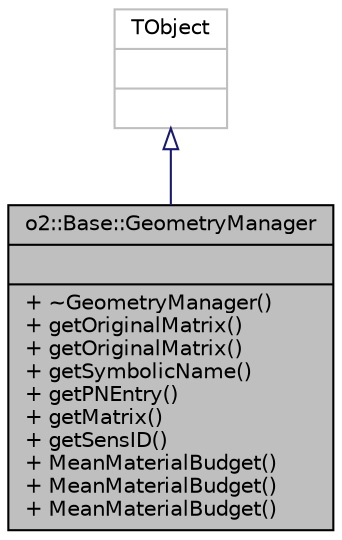 digraph "o2::Base::GeometryManager"
{
 // INTERACTIVE_SVG=YES
  bgcolor="transparent";
  edge [fontname="Helvetica",fontsize="10",labelfontname="Helvetica",labelfontsize="10"];
  node [fontname="Helvetica",fontsize="10",shape=record];
  Node1 [label="{o2::Base::GeometryManager\n||+ ~GeometryManager()\l+ getOriginalMatrix()\l+ getOriginalMatrix()\l+ getSymbolicName()\l+ getPNEntry()\l+ getMatrix()\l+ getSensID()\l+ MeanMaterialBudget()\l+ MeanMaterialBudget()\l+ MeanMaterialBudget()\l}",height=0.2,width=0.4,color="black", fillcolor="grey75", style="filled" fontcolor="black"];
  Node2 -> Node1 [dir="back",color="midnightblue",fontsize="10",style="solid",arrowtail="onormal",fontname="Helvetica"];
  Node2 [label="{TObject\n||}",height=0.2,width=0.4,color="grey75"];
}
